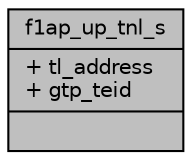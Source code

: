 digraph "f1ap_up_tnl_s"
{
 // LATEX_PDF_SIZE
  edge [fontname="Helvetica",fontsize="10",labelfontname="Helvetica",labelfontsize="10"];
  node [fontname="Helvetica",fontsize="10",shape=record];
  Node1 [label="{f1ap_up_tnl_s\n|+ tl_address\l+ gtp_teid\l|}",height=0.2,width=0.4,color="black", fillcolor="grey75", style="filled", fontcolor="black",tooltip=" "];
}
